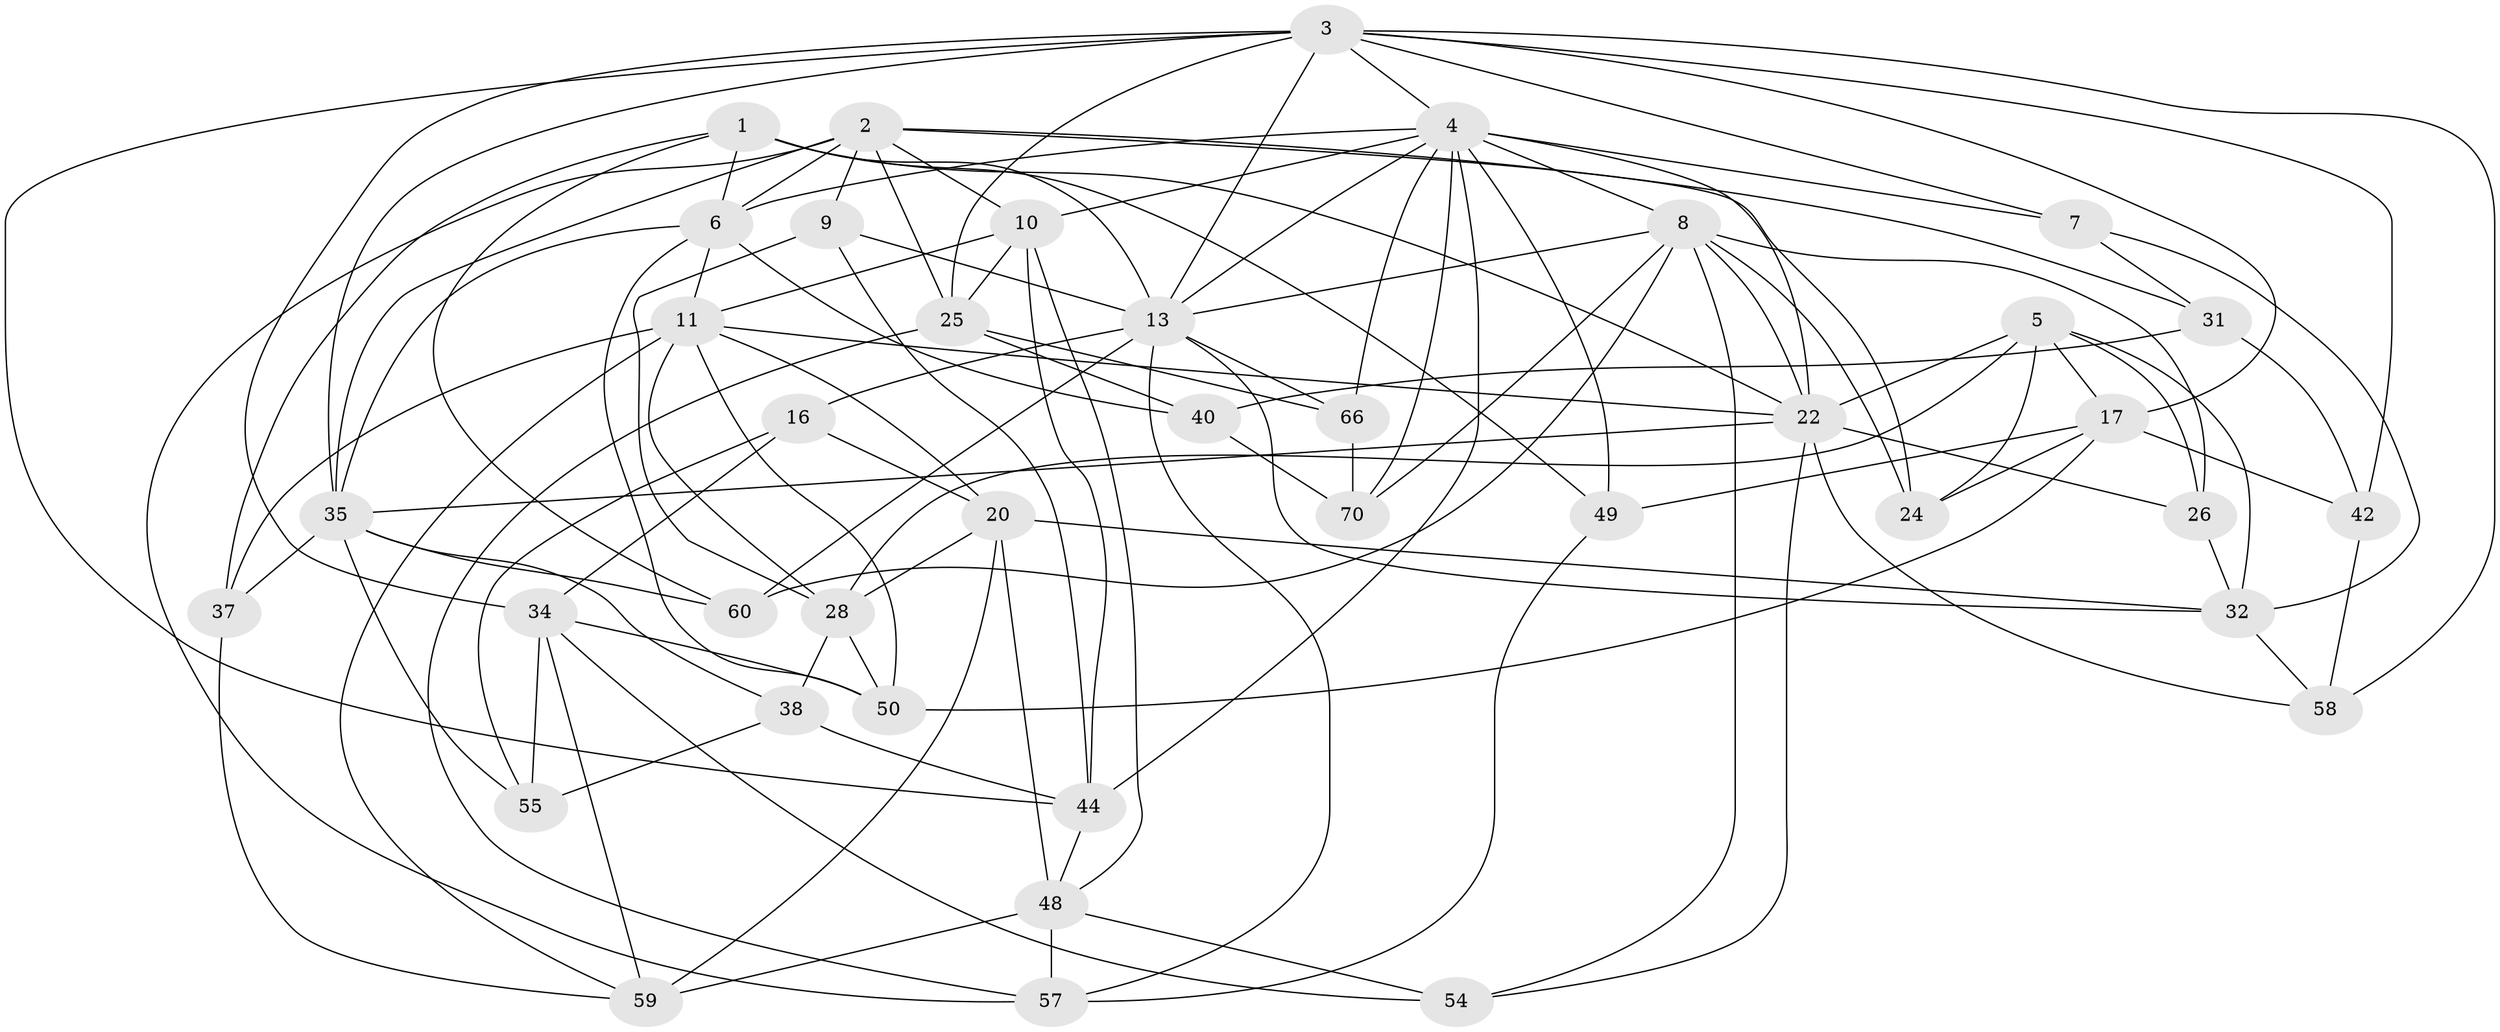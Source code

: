 // original degree distribution, {4: 1.0}
// Generated by graph-tools (version 1.1) at 2025/16/03/09/25 04:16:20]
// undirected, 40 vertices, 114 edges
graph export_dot {
graph [start="1"]
  node [color=gray90,style=filled];
  1 [super="+80"];
  2 [super="+67+18"];
  3 [super="+21"];
  4 [super="+77+19"];
  5 [super="+33+12"];
  6 [super="+52"];
  7;
  8 [super="+43+72"];
  9;
  10 [super="+47"];
  11 [super="+15"];
  13 [super="+61+14+23"];
  16;
  17 [super="+41"];
  20 [super="+45"];
  22 [super="+36+75"];
  24;
  25 [super="+39"];
  26;
  28 [super="+63+68"];
  31;
  32 [super="+56"];
  34 [super="+71"];
  35 [super="+69"];
  37;
  38;
  40;
  42;
  44 [super="+79"];
  48 [super="+51+76"];
  49;
  50 [super="+53"];
  54;
  55;
  57 [super="+65"];
  58;
  59 [super="+73"];
  60;
  66;
  70;
  1 -- 37;
  1 -- 13;
  1 -- 22;
  1 -- 60;
  1 -- 6;
  1 -- 49;
  2 -- 24;
  2 -- 10;
  2 -- 9;
  2 -- 35;
  2 -- 57;
  2 -- 25;
  2 -- 6;
  2 -- 31;
  3 -- 42;
  3 -- 34;
  3 -- 7;
  3 -- 44;
  3 -- 17;
  3 -- 58;
  3 -- 25;
  3 -- 35;
  3 -- 13;
  3 -- 4;
  4 -- 8;
  4 -- 22 [weight=2];
  4 -- 49;
  4 -- 7;
  4 -- 66;
  4 -- 6;
  4 -- 70;
  4 -- 10;
  4 -- 44;
  4 -- 13;
  5 -- 24;
  5 -- 28 [weight=3];
  5 -- 32;
  5 -- 26;
  5 -- 22;
  5 -- 17;
  6 -- 50 [weight=2];
  6 -- 35;
  6 -- 40;
  6 -- 11;
  7 -- 31;
  7 -- 32;
  8 -- 54;
  8 -- 24;
  8 -- 70;
  8 -- 22;
  8 -- 26;
  8 -- 60;
  8 -- 13;
  9 -- 44;
  9 -- 28;
  9 -- 13;
  10 -- 25;
  10 -- 48;
  10 -- 44;
  10 -- 11;
  11 -- 59;
  11 -- 37;
  11 -- 28;
  11 -- 50;
  11 -- 20;
  11 -- 22;
  13 -- 32;
  13 -- 57;
  13 -- 16;
  13 -- 66;
  13 -- 60;
  16 -- 55;
  16 -- 34;
  16 -- 20;
  17 -- 24;
  17 -- 49;
  17 -- 42;
  17 -- 50;
  20 -- 59;
  20 -- 28;
  20 -- 32;
  20 -- 48;
  22 -- 54;
  22 -- 58;
  22 -- 26;
  22 -- 35;
  25 -- 40;
  25 -- 66;
  25 -- 57;
  26 -- 32;
  28 -- 50;
  28 -- 38;
  31 -- 42;
  31 -- 40;
  32 -- 58;
  34 -- 50;
  34 -- 59;
  34 -- 54;
  34 -- 55;
  35 -- 38;
  35 -- 37;
  35 -- 55;
  35 -- 60;
  37 -- 59;
  38 -- 55;
  38 -- 44;
  40 -- 70;
  42 -- 58;
  44 -- 48;
  48 -- 57 [weight=2];
  48 -- 59 [weight=2];
  48 -- 54;
  49 -- 57;
  66 -- 70;
}
